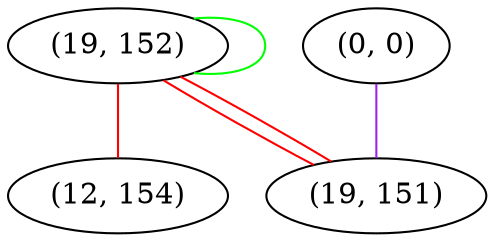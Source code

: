graph "" {
"(19, 152)";
"(12, 154)";
"(0, 0)";
"(19, 151)";
"(19, 152)" -- "(19, 152)"  [color=green, key=0, weight=2];
"(19, 152)" -- "(12, 154)"  [color=red, key=0, weight=1];
"(19, 152)" -- "(19, 151)"  [color=red, key=0, weight=1];
"(19, 152)" -- "(19, 151)"  [color=red, key=1, weight=1];
"(0, 0)" -- "(19, 151)"  [color=purple, key=0, weight=4];
}

